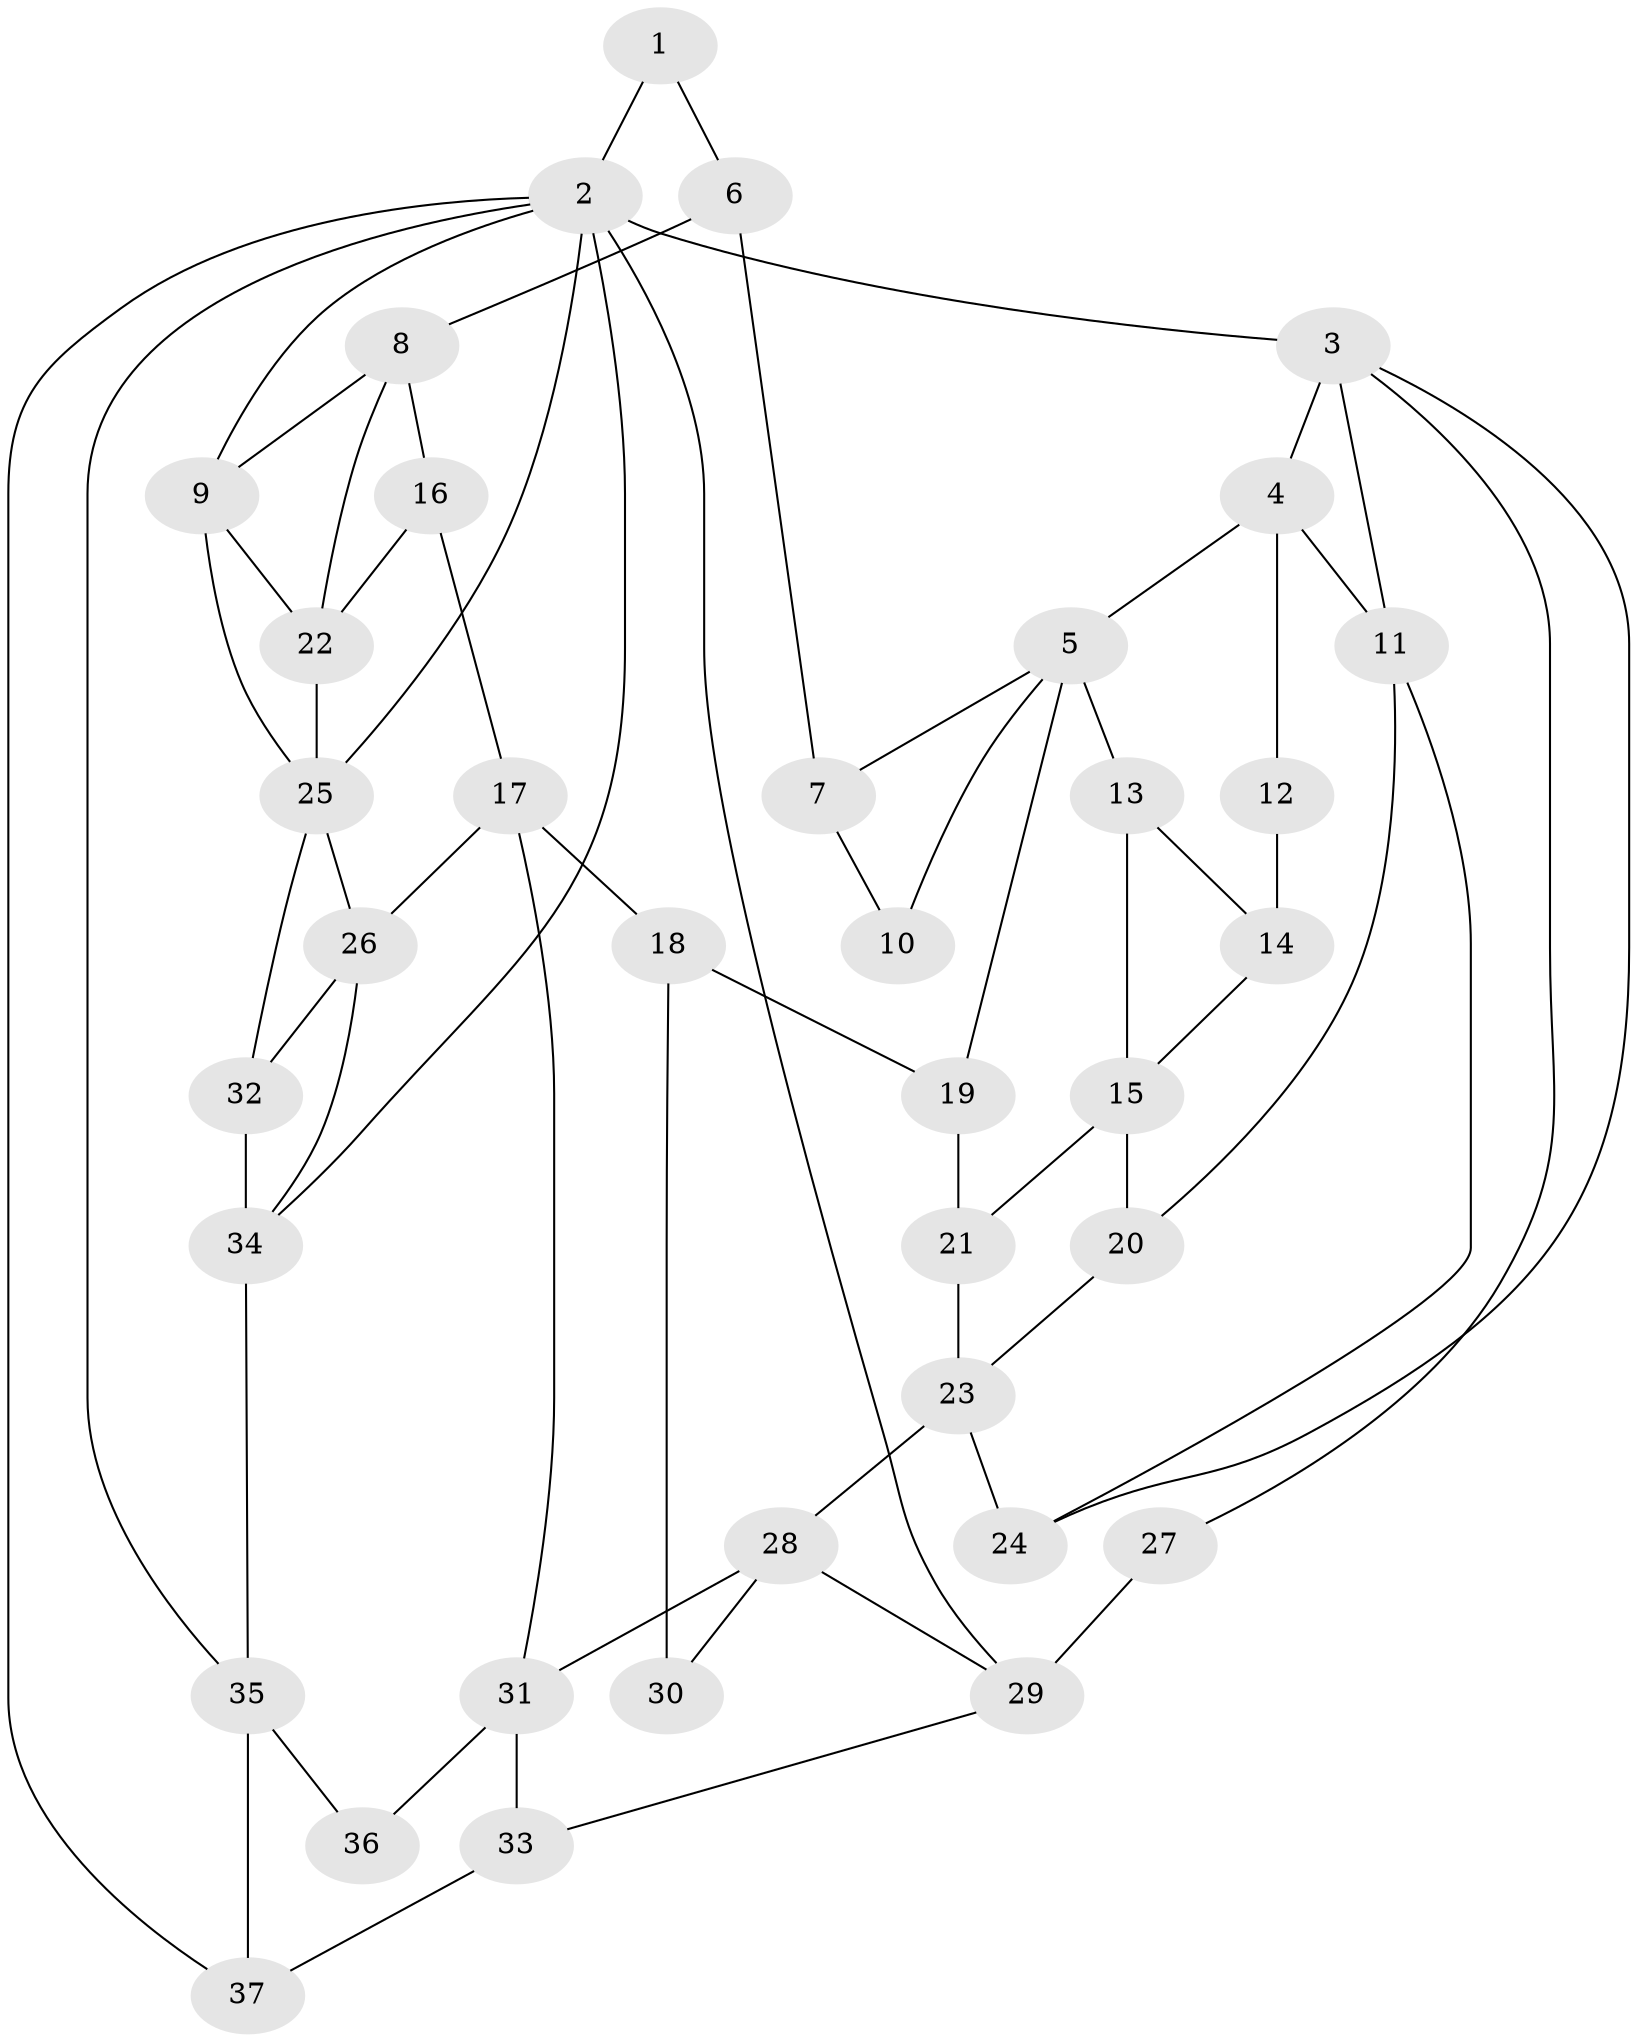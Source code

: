 // original degree distribution, {3: 0.02459016393442623, 5: 0.5655737704918032, 4: 0.20491803278688525, 6: 0.20491803278688525}
// Generated by graph-tools (version 1.1) at 2025/54/03/04/25 22:54:44]
// undirected, 37 vertices, 65 edges
graph export_dot {
  node [color=gray90,style=filled];
  1;
  2;
  3;
  4;
  5;
  6;
  7;
  8;
  9;
  10;
  11;
  12;
  13;
  14;
  15;
  16;
  17;
  18;
  19;
  20;
  21;
  22;
  23;
  24;
  25;
  26;
  27;
  28;
  29;
  30;
  31;
  32;
  33;
  34;
  35;
  36;
  37;
  1 -- 2 [weight=1.0];
  1 -- 6 [weight=1.0];
  2 -- 3 [weight=2.0];
  2 -- 9 [weight=1.0];
  2 -- 25 [weight=1.0];
  2 -- 29 [weight=1.0];
  2 -- 34 [weight=1.0];
  2 -- 35 [weight=1.0];
  2 -- 37 [weight=1.0];
  3 -- 4 [weight=1.0];
  3 -- 11 [weight=1.0];
  3 -- 24 [weight=1.0];
  3 -- 27 [weight=1.0];
  4 -- 5 [weight=2.0];
  4 -- 11 [weight=1.0];
  4 -- 12 [weight=2.0];
  5 -- 7 [weight=1.0];
  5 -- 10 [weight=2.0];
  5 -- 13 [weight=2.0];
  5 -- 19 [weight=1.0];
  6 -- 7 [weight=2.0];
  6 -- 8 [weight=2.0];
  7 -- 10 [weight=2.0];
  8 -- 9 [weight=2.0];
  8 -- 16 [weight=1.0];
  8 -- 22 [weight=1.0];
  9 -- 22 [weight=1.0];
  9 -- 25 [weight=1.0];
  11 -- 20 [weight=1.0];
  11 -- 24 [weight=1.0];
  12 -- 14 [weight=4.0];
  13 -- 14 [weight=1.0];
  13 -- 15 [weight=1.0];
  14 -- 15 [weight=1.0];
  15 -- 20 [weight=1.0];
  15 -- 21 [weight=1.0];
  16 -- 17 [weight=1.0];
  16 -- 22 [weight=2.0];
  17 -- 18 [weight=2.0];
  17 -- 26 [weight=1.0];
  17 -- 31 [weight=1.0];
  18 -- 19 [weight=2.0];
  18 -- 30 [weight=2.0];
  19 -- 21 [weight=2.0];
  20 -- 23 [weight=1.0];
  21 -- 23 [weight=2.0];
  22 -- 25 [weight=2.0];
  23 -- 24 [weight=1.0];
  23 -- 28 [weight=2.0];
  25 -- 26 [weight=1.0];
  25 -- 32 [weight=2.0];
  26 -- 32 [weight=1.0];
  26 -- 34 [weight=1.0];
  27 -- 29 [weight=3.0];
  28 -- 29 [weight=1.0];
  28 -- 30 [weight=1.0];
  28 -- 31 [weight=1.0];
  29 -- 33 [weight=1.0];
  31 -- 33 [weight=1.0];
  31 -- 36 [weight=1.0];
  32 -- 34 [weight=3.0];
  33 -- 37 [weight=2.0];
  34 -- 35 [weight=1.0];
  35 -- 36 [weight=2.0];
  35 -- 37 [weight=2.0];
}

